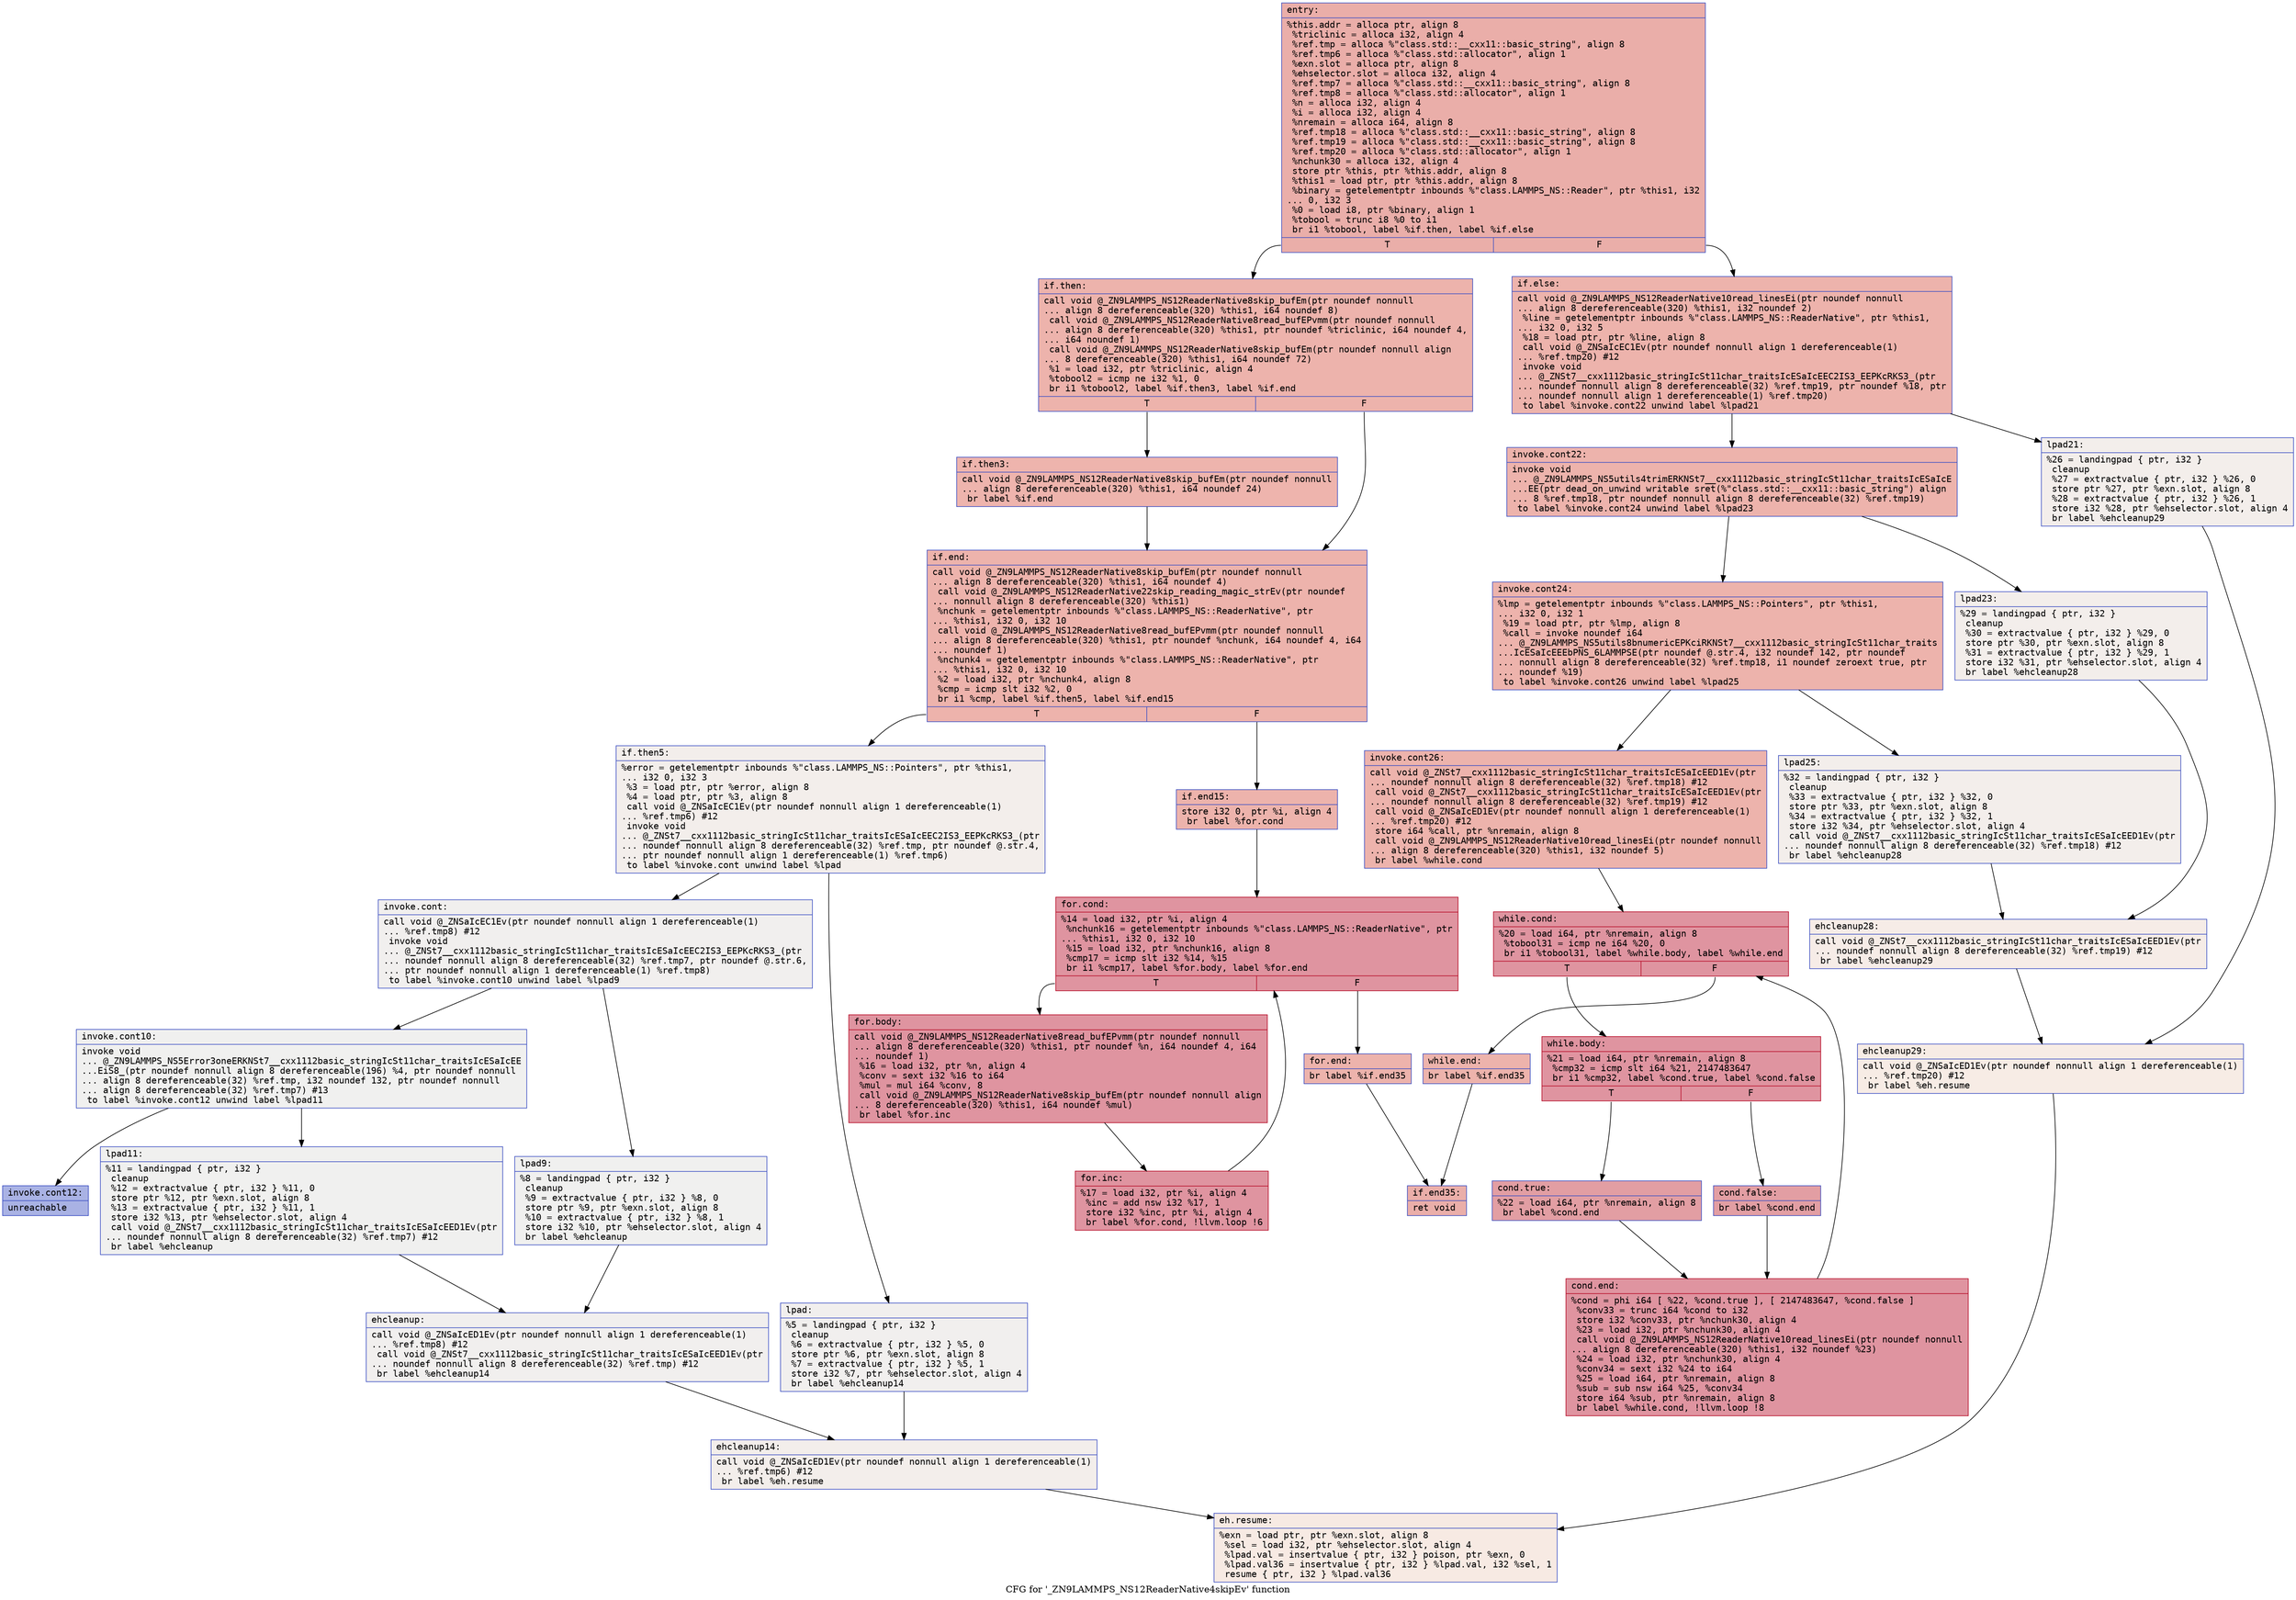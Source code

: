 digraph "CFG for '_ZN9LAMMPS_NS12ReaderNative4skipEv' function" {
	label="CFG for '_ZN9LAMMPS_NS12ReaderNative4skipEv' function";

	Node0x55e98da3a700 [shape=record,color="#3d50c3ff", style=filled, fillcolor="#d0473d70" fontname="Courier",label="{entry:\l|  %this.addr = alloca ptr, align 8\l  %triclinic = alloca i32, align 4\l  %ref.tmp = alloca %\"class.std::__cxx11::basic_string\", align 8\l  %ref.tmp6 = alloca %\"class.std::allocator\", align 1\l  %exn.slot = alloca ptr, align 8\l  %ehselector.slot = alloca i32, align 4\l  %ref.tmp7 = alloca %\"class.std::__cxx11::basic_string\", align 8\l  %ref.tmp8 = alloca %\"class.std::allocator\", align 1\l  %n = alloca i32, align 4\l  %i = alloca i32, align 4\l  %nremain = alloca i64, align 8\l  %ref.tmp18 = alloca %\"class.std::__cxx11::basic_string\", align 8\l  %ref.tmp19 = alloca %\"class.std::__cxx11::basic_string\", align 8\l  %ref.tmp20 = alloca %\"class.std::allocator\", align 1\l  %nchunk30 = alloca i32, align 4\l  store ptr %this, ptr %this.addr, align 8\l  %this1 = load ptr, ptr %this.addr, align 8\l  %binary = getelementptr inbounds %\"class.LAMMPS_NS::Reader\", ptr %this1, i32\l... 0, i32 3\l  %0 = load i8, ptr %binary, align 1\l  %tobool = trunc i8 %0 to i1\l  br i1 %tobool, label %if.then, label %if.else\l|{<s0>T|<s1>F}}"];
	Node0x55e98da3a700:s0 -> Node0x55e98da3b430[tooltip="entry -> if.then\nProbability 50.00%" ];
	Node0x55e98da3a700:s1 -> Node0x55e98da3b4a0[tooltip="entry -> if.else\nProbability 50.00%" ];
	Node0x55e98da3b430 [shape=record,color="#3d50c3ff", style=filled, fillcolor="#d6524470" fontname="Courier",label="{if.then:\l|  call void @_ZN9LAMMPS_NS12ReaderNative8skip_bufEm(ptr noundef nonnull\l... align 8 dereferenceable(320) %this1, i64 noundef 8)\l  call void @_ZN9LAMMPS_NS12ReaderNative8read_bufEPvmm(ptr noundef nonnull\l... align 8 dereferenceable(320) %this1, ptr noundef %triclinic, i64 noundef 4,\l... i64 noundef 1)\l  call void @_ZN9LAMMPS_NS12ReaderNative8skip_bufEm(ptr noundef nonnull align\l... 8 dereferenceable(320) %this1, i64 noundef 72)\l  %1 = load i32, ptr %triclinic, align 4\l  %tobool2 = icmp ne i32 %1, 0\l  br i1 %tobool2, label %if.then3, label %if.end\l|{<s0>T|<s1>F}}"];
	Node0x55e98da3b430:s0 -> Node0x55e98da3bb70[tooltip="if.then -> if.then3\nProbability 62.50%" ];
	Node0x55e98da3b430:s1 -> Node0x55e98da3bbc0[tooltip="if.then -> if.end\nProbability 37.50%" ];
	Node0x55e98da3bb70 [shape=record,color="#3d50c3ff", style=filled, fillcolor="#d8564670" fontname="Courier",label="{if.then3:\l|  call void @_ZN9LAMMPS_NS12ReaderNative8skip_bufEm(ptr noundef nonnull\l... align 8 dereferenceable(320) %this1, i64 noundef 24)\l  br label %if.end\l}"];
	Node0x55e98da3bb70 -> Node0x55e98da3bbc0[tooltip="if.then3 -> if.end\nProbability 100.00%" ];
	Node0x55e98da3bbc0 [shape=record,color="#3d50c3ff", style=filled, fillcolor="#d6524470" fontname="Courier",label="{if.end:\l|  call void @_ZN9LAMMPS_NS12ReaderNative8skip_bufEm(ptr noundef nonnull\l... align 8 dereferenceable(320) %this1, i64 noundef 4)\l  call void @_ZN9LAMMPS_NS12ReaderNative22skip_reading_magic_strEv(ptr noundef\l... nonnull align 8 dereferenceable(320) %this1)\l  %nchunk = getelementptr inbounds %\"class.LAMMPS_NS::ReaderNative\", ptr\l... %this1, i32 0, i32 10\l  call void @_ZN9LAMMPS_NS12ReaderNative8read_bufEPvmm(ptr noundef nonnull\l... align 8 dereferenceable(320) %this1, ptr noundef %nchunk, i64 noundef 4, i64\l... noundef 1)\l  %nchunk4 = getelementptr inbounds %\"class.LAMMPS_NS::ReaderNative\", ptr\l... %this1, i32 0, i32 10\l  %2 = load i32, ptr %nchunk4, align 8\l  %cmp = icmp slt i32 %2, 0\l  br i1 %cmp, label %if.then5, label %if.end15\l|{<s0>T|<s1>F}}"];
	Node0x55e98da3bbc0:s0 -> Node0x55e98da3c720[tooltip="if.end -> if.then5\nProbability 0.00%" ];
	Node0x55e98da3bbc0:s1 -> Node0x55e98da3c770[tooltip="if.end -> if.end15\nProbability 100.00%" ];
	Node0x55e98da3c720 [shape=record,color="#3d50c3ff", style=filled, fillcolor="#e5d8d170" fontname="Courier",label="{if.then5:\l|  %error = getelementptr inbounds %\"class.LAMMPS_NS::Pointers\", ptr %this1,\l... i32 0, i32 3\l  %3 = load ptr, ptr %error, align 8\l  %4 = load ptr, ptr %3, align 8\l  call void @_ZNSaIcEC1Ev(ptr noundef nonnull align 1 dereferenceable(1)\l... %ref.tmp6) #12\l  invoke void\l... @_ZNSt7__cxx1112basic_stringIcSt11char_traitsIcESaIcEEC2IS3_EEPKcRKS3_(ptr\l... noundef nonnull align 8 dereferenceable(32) %ref.tmp, ptr noundef @.str.4,\l... ptr noundef nonnull align 1 dereferenceable(1) %ref.tmp6)\l          to label %invoke.cont unwind label %lpad\l}"];
	Node0x55e98da3c720 -> Node0x55e98da3cc00[tooltip="if.then5 -> invoke.cont\nProbability 50.00%" ];
	Node0x55e98da3c720 -> Node0x55e98da3cc80[tooltip="if.then5 -> lpad\nProbability 50.00%" ];
	Node0x55e98da3cc00 [shape=record,color="#3d50c3ff", style=filled, fillcolor="#e0dbd870" fontname="Courier",label="{invoke.cont:\l|  call void @_ZNSaIcEC1Ev(ptr noundef nonnull align 1 dereferenceable(1)\l... %ref.tmp8) #12\l  invoke void\l... @_ZNSt7__cxx1112basic_stringIcSt11char_traitsIcESaIcEEC2IS3_EEPKcRKS3_(ptr\l... noundef nonnull align 8 dereferenceable(32) %ref.tmp7, ptr noundef @.str.6,\l... ptr noundef nonnull align 1 dereferenceable(1) %ref.tmp8)\l          to label %invoke.cont10 unwind label %lpad9\l}"];
	Node0x55e98da3cc00 -> Node0x55e98da3cfa0[tooltip="invoke.cont -> invoke.cont10\nProbability 50.00%" ];
	Node0x55e98da3cc00 -> Node0x55e98da3cff0[tooltip="invoke.cont -> lpad9\nProbability 50.00%" ];
	Node0x55e98da3cfa0 [shape=record,color="#3d50c3ff", style=filled, fillcolor="#dedcdb70" fontname="Courier",label="{invoke.cont10:\l|  invoke void\l... @_ZN9LAMMPS_NS5Error3oneERKNSt7__cxx1112basic_stringIcSt11char_traitsIcESaIcEE\l...EiS8_(ptr noundef nonnull align 8 dereferenceable(196) %4, ptr noundef nonnull\l... align 8 dereferenceable(32) %ref.tmp, i32 noundef 132, ptr noundef nonnull\l... align 8 dereferenceable(32) %ref.tmp7) #13\l          to label %invoke.cont12 unwind label %lpad11\l}"];
	Node0x55e98da3cfa0 -> Node0x55e98da3cf50[tooltip="invoke.cont10 -> invoke.cont12\nProbability 0.00%" ];
	Node0x55e98da3cfa0 -> Node0x55e98da24fc0[tooltip="invoke.cont10 -> lpad11\nProbability 100.00%" ];
	Node0x55e98da3cf50 [shape=record,color="#3d50c3ff", style=filled, fillcolor="#3d50c370" fontname="Courier",label="{invoke.cont12:\l|  unreachable\l}"];
	Node0x55e98da3cc80 [shape=record,color="#3d50c3ff", style=filled, fillcolor="#e0dbd870" fontname="Courier",label="{lpad:\l|  %5 = landingpad \{ ptr, i32 \}\l          cleanup\l  %6 = extractvalue \{ ptr, i32 \} %5, 0\l  store ptr %6, ptr %exn.slot, align 8\l  %7 = extractvalue \{ ptr, i32 \} %5, 1\l  store i32 %7, ptr %ehselector.slot, align 4\l  br label %ehcleanup14\l}"];
	Node0x55e98da3cc80 -> Node0x55e98da25580[tooltip="lpad -> ehcleanup14\nProbability 100.00%" ];
	Node0x55e98da3cff0 [shape=record,color="#3d50c3ff", style=filled, fillcolor="#dedcdb70" fontname="Courier",label="{lpad9:\l|  %8 = landingpad \{ ptr, i32 \}\l          cleanup\l  %9 = extractvalue \{ ptr, i32 \} %8, 0\l  store ptr %9, ptr %exn.slot, align 8\l  %10 = extractvalue \{ ptr, i32 \} %8, 1\l  store i32 %10, ptr %ehselector.slot, align 4\l  br label %ehcleanup\l}"];
	Node0x55e98da3cff0 -> Node0x55e98da258d0[tooltip="lpad9 -> ehcleanup\nProbability 100.00%" ];
	Node0x55e98da24fc0 [shape=record,color="#3d50c3ff", style=filled, fillcolor="#dedcdb70" fontname="Courier",label="{lpad11:\l|  %11 = landingpad \{ ptr, i32 \}\l          cleanup\l  %12 = extractvalue \{ ptr, i32 \} %11, 0\l  store ptr %12, ptr %exn.slot, align 8\l  %13 = extractvalue \{ ptr, i32 \} %11, 1\l  store i32 %13, ptr %ehselector.slot, align 4\l  call void @_ZNSt7__cxx1112basic_stringIcSt11char_traitsIcESaIcEED1Ev(ptr\l... noundef nonnull align 8 dereferenceable(32) %ref.tmp7) #12\l  br label %ehcleanup\l}"];
	Node0x55e98da24fc0 -> Node0x55e98da258d0[tooltip="lpad11 -> ehcleanup\nProbability 100.00%" ];
	Node0x55e98da258d0 [shape=record,color="#3d50c3ff", style=filled, fillcolor="#e0dbd870" fontname="Courier",label="{ehcleanup:\l|  call void @_ZNSaIcED1Ev(ptr noundef nonnull align 1 dereferenceable(1)\l... %ref.tmp8) #12\l  call void @_ZNSt7__cxx1112basic_stringIcSt11char_traitsIcESaIcEED1Ev(ptr\l... noundef nonnull align 8 dereferenceable(32) %ref.tmp) #12\l  br label %ehcleanup14\l}"];
	Node0x55e98da258d0 -> Node0x55e98da25580[tooltip="ehcleanup -> ehcleanup14\nProbability 100.00%" ];
	Node0x55e98da25580 [shape=record,color="#3d50c3ff", style=filled, fillcolor="#e5d8d170" fontname="Courier",label="{ehcleanup14:\l|  call void @_ZNSaIcED1Ev(ptr noundef nonnull align 1 dereferenceable(1)\l... %ref.tmp6) #12\l  br label %eh.resume\l}"];
	Node0x55e98da25580 -> Node0x55e98da26180[tooltip="ehcleanup14 -> eh.resume\nProbability 100.00%" ];
	Node0x55e98da3c770 [shape=record,color="#3d50c3ff", style=filled, fillcolor="#d6524470" fontname="Courier",label="{if.end15:\l|  store i32 0, ptr %i, align 4\l  br label %for.cond\l}"];
	Node0x55e98da3c770 -> Node0x55e98da262e0[tooltip="if.end15 -> for.cond\nProbability 100.00%" ];
	Node0x55e98da262e0 [shape=record,color="#b70d28ff", style=filled, fillcolor="#b70d2870" fontname="Courier",label="{for.cond:\l|  %14 = load i32, ptr %i, align 4\l  %nchunk16 = getelementptr inbounds %\"class.LAMMPS_NS::ReaderNative\", ptr\l... %this1, i32 0, i32 10\l  %15 = load i32, ptr %nchunk16, align 8\l  %cmp17 = icmp slt i32 %14, %15\l  br i1 %cmp17, label %for.body, label %for.end\l|{<s0>T|<s1>F}}"];
	Node0x55e98da262e0:s0 -> Node0x55e98da26650[tooltip="for.cond -> for.body\nProbability 96.88%" ];
	Node0x55e98da262e0:s1 -> Node0x55e98da266d0[tooltip="for.cond -> for.end\nProbability 3.12%" ];
	Node0x55e98da26650 [shape=record,color="#b70d28ff", style=filled, fillcolor="#b70d2870" fontname="Courier",label="{for.body:\l|  call void @_ZN9LAMMPS_NS12ReaderNative8read_bufEPvmm(ptr noundef nonnull\l... align 8 dereferenceable(320) %this1, ptr noundef %n, i64 noundef 4, i64\l... noundef 1)\l  %16 = load i32, ptr %n, align 4\l  %conv = sext i32 %16 to i64\l  %mul = mul i64 %conv, 8\l  call void @_ZN9LAMMPS_NS12ReaderNative8skip_bufEm(ptr noundef nonnull align\l... 8 dereferenceable(320) %this1, i64 noundef %mul)\l  br label %for.inc\l}"];
	Node0x55e98da26650 -> Node0x55e98da26cb0[tooltip="for.body -> for.inc\nProbability 100.00%" ];
	Node0x55e98da26cb0 [shape=record,color="#b70d28ff", style=filled, fillcolor="#b70d2870" fontname="Courier",label="{for.inc:\l|  %17 = load i32, ptr %i, align 4\l  %inc = add nsw i32 %17, 1\l  store i32 %inc, ptr %i, align 4\l  br label %for.cond, !llvm.loop !6\l}"];
	Node0x55e98da26cb0 -> Node0x55e98da262e0[tooltip="for.inc -> for.cond\nProbability 100.00%" ];
	Node0x55e98da266d0 [shape=record,color="#3d50c3ff", style=filled, fillcolor="#d6524470" fontname="Courier",label="{for.end:\l|  br label %if.end35\l}"];
	Node0x55e98da266d0 -> Node0x55e98da41980[tooltip="for.end -> if.end35\nProbability 100.00%" ];
	Node0x55e98da3b4a0 [shape=record,color="#3d50c3ff", style=filled, fillcolor="#d6524470" fontname="Courier",label="{if.else:\l|  call void @_ZN9LAMMPS_NS12ReaderNative10read_linesEi(ptr noundef nonnull\l... align 8 dereferenceable(320) %this1, i32 noundef 2)\l  %line = getelementptr inbounds %\"class.LAMMPS_NS::ReaderNative\", ptr %this1,\l... i32 0, i32 5\l  %18 = load ptr, ptr %line, align 8\l  call void @_ZNSaIcEC1Ev(ptr noundef nonnull align 1 dereferenceable(1)\l... %ref.tmp20) #12\l  invoke void\l... @_ZNSt7__cxx1112basic_stringIcSt11char_traitsIcESaIcEEC2IS3_EEPKcRKS3_(ptr\l... noundef nonnull align 8 dereferenceable(32) %ref.tmp19, ptr noundef %18, ptr\l... noundef nonnull align 1 dereferenceable(1) %ref.tmp20)\l          to label %invoke.cont22 unwind label %lpad21\l}"];
	Node0x55e98da3b4a0 -> Node0x55e98da41eb0[tooltip="if.else -> invoke.cont22\nProbability 100.00%" ];
	Node0x55e98da3b4a0 -> Node0x55e98da41f00[tooltip="if.else -> lpad21\nProbability 0.00%" ];
	Node0x55e98da41eb0 [shape=record,color="#3d50c3ff", style=filled, fillcolor="#d6524470" fontname="Courier",label="{invoke.cont22:\l|  invoke void\l... @_ZN9LAMMPS_NS5utils4trimERKNSt7__cxx1112basic_stringIcSt11char_traitsIcESaIcE\l...EE(ptr dead_on_unwind writable sret(%\"class.std::__cxx11::basic_string\") align\l... 8 %ref.tmp18, ptr noundef nonnull align 8 dereferenceable(32) %ref.tmp19)\l          to label %invoke.cont24 unwind label %lpad23\l}"];
	Node0x55e98da41eb0 -> Node0x55e98da41e60[tooltip="invoke.cont22 -> invoke.cont24\nProbability 100.00%" ];
	Node0x55e98da41eb0 -> Node0x55e98da42130[tooltip="invoke.cont22 -> lpad23\nProbability 0.00%" ];
	Node0x55e98da41e60 [shape=record,color="#3d50c3ff", style=filled, fillcolor="#d6524470" fontname="Courier",label="{invoke.cont24:\l|  %lmp = getelementptr inbounds %\"class.LAMMPS_NS::Pointers\", ptr %this1,\l... i32 0, i32 1\l  %19 = load ptr, ptr %lmp, align 8\l  %call = invoke noundef i64\l... @_ZN9LAMMPS_NS5utils8bnumericEPKciRKNSt7__cxx1112basic_stringIcSt11char_traits\l...IcESaIcEEEbPNS_6LAMMPSE(ptr noundef @.str.4, i32 noundef 142, ptr noundef\l... nonnull align 8 dereferenceable(32) %ref.tmp18, i1 noundef zeroext true, ptr\l... noundef %19)\l          to label %invoke.cont26 unwind label %lpad25\l}"];
	Node0x55e98da41e60 -> Node0x55e98da42590[tooltip="invoke.cont24 -> invoke.cont26\nProbability 100.00%" ];
	Node0x55e98da41e60 -> Node0x55e98da42610[tooltip="invoke.cont24 -> lpad25\nProbability 0.00%" ];
	Node0x55e98da42590 [shape=record,color="#3d50c3ff", style=filled, fillcolor="#d6524470" fontname="Courier",label="{invoke.cont26:\l|  call void @_ZNSt7__cxx1112basic_stringIcSt11char_traitsIcESaIcEED1Ev(ptr\l... noundef nonnull align 8 dereferenceable(32) %ref.tmp18) #12\l  call void @_ZNSt7__cxx1112basic_stringIcSt11char_traitsIcESaIcEED1Ev(ptr\l... noundef nonnull align 8 dereferenceable(32) %ref.tmp19) #12\l  call void @_ZNSaIcED1Ev(ptr noundef nonnull align 1 dereferenceable(1)\l... %ref.tmp20) #12\l  store i64 %call, ptr %nremain, align 8\l  call void @_ZN9LAMMPS_NS12ReaderNative10read_linesEi(ptr noundef nonnull\l... align 8 dereferenceable(320) %this1, i32 noundef 5)\l  br label %while.cond\l}"];
	Node0x55e98da42590 -> Node0x55e98da42df0[tooltip="invoke.cont26 -> while.cond\nProbability 100.00%" ];
	Node0x55e98da42df0 [shape=record,color="#b70d28ff", style=filled, fillcolor="#b70d2870" fontname="Courier",label="{while.cond:\l|  %20 = load i64, ptr %nremain, align 8\l  %tobool31 = icmp ne i64 %20, 0\l  br i1 %tobool31, label %while.body, label %while.end\l|{<s0>T|<s1>F}}"];
	Node0x55e98da42df0:s0 -> Node0x55e98da42f80[tooltip="while.cond -> while.body\nProbability 96.88%" ];
	Node0x55e98da42df0:s1 -> Node0x55e98da43000[tooltip="while.cond -> while.end\nProbability 3.12%" ];
	Node0x55e98da42f80 [shape=record,color="#b70d28ff", style=filled, fillcolor="#b70d2870" fontname="Courier",label="{while.body:\l|  %21 = load i64, ptr %nremain, align 8\l  %cmp32 = icmp slt i64 %21, 2147483647\l  br i1 %cmp32, label %cond.true, label %cond.false\l|{<s0>T|<s1>F}}"];
	Node0x55e98da42f80:s0 -> Node0x55e98da43270[tooltip="while.body -> cond.true\nProbability 50.00%" ];
	Node0x55e98da42f80:s1 -> Node0x55e98da432f0[tooltip="while.body -> cond.false\nProbability 50.00%" ];
	Node0x55e98da43270 [shape=record,color="#3d50c3ff", style=filled, fillcolor="#be242e70" fontname="Courier",label="{cond.true:\l|  %22 = load i64, ptr %nremain, align 8\l  br label %cond.end\l}"];
	Node0x55e98da43270 -> Node0x55e98da43500[tooltip="cond.true -> cond.end\nProbability 100.00%" ];
	Node0x55e98da432f0 [shape=record,color="#3d50c3ff", style=filled, fillcolor="#be242e70" fontname="Courier",label="{cond.false:\l|  br label %cond.end\l}"];
	Node0x55e98da432f0 -> Node0x55e98da43500[tooltip="cond.false -> cond.end\nProbability 100.00%" ];
	Node0x55e98da43500 [shape=record,color="#b70d28ff", style=filled, fillcolor="#b70d2870" fontname="Courier",label="{cond.end:\l|  %cond = phi i64 [ %22, %cond.true ], [ 2147483647, %cond.false ]\l  %conv33 = trunc i64 %cond to i32\l  store i32 %conv33, ptr %nchunk30, align 4\l  %23 = load i32, ptr %nchunk30, align 4\l  call void @_ZN9LAMMPS_NS12ReaderNative10read_linesEi(ptr noundef nonnull\l... align 8 dereferenceable(320) %this1, i32 noundef %23)\l  %24 = load i32, ptr %nchunk30, align 4\l  %conv34 = sext i32 %24 to i64\l  %25 = load i64, ptr %nremain, align 8\l  %sub = sub nsw i64 %25, %conv34\l  store i64 %sub, ptr %nremain, align 8\l  br label %while.cond, !llvm.loop !8\l}"];
	Node0x55e98da43500 -> Node0x55e98da42df0[tooltip="cond.end -> while.cond\nProbability 100.00%" ];
	Node0x55e98da41f00 [shape=record,color="#3d50c3ff", style=filled, fillcolor="#e5d8d170" fontname="Courier",label="{lpad21:\l|  %26 = landingpad \{ ptr, i32 \}\l          cleanup\l  %27 = extractvalue \{ ptr, i32 \} %26, 0\l  store ptr %27, ptr %exn.slot, align 8\l  %28 = extractvalue \{ ptr, i32 \} %26, 1\l  store i32 %28, ptr %ehselector.slot, align 4\l  br label %ehcleanup29\l}"];
	Node0x55e98da41f00 -> Node0x55e98da43f80[tooltip="lpad21 -> ehcleanup29\nProbability 100.00%" ];
	Node0x55e98da42130 [shape=record,color="#3d50c3ff", style=filled, fillcolor="#e5d8d170" fontname="Courier",label="{lpad23:\l|  %29 = landingpad \{ ptr, i32 \}\l          cleanup\l  %30 = extractvalue \{ ptr, i32 \} %29, 0\l  store ptr %30, ptr %exn.slot, align 8\l  %31 = extractvalue \{ ptr, i32 \} %29, 1\l  store i32 %31, ptr %ehselector.slot, align 4\l  br label %ehcleanup28\l}"];
	Node0x55e98da42130 -> Node0x55e98da44350[tooltip="lpad23 -> ehcleanup28\nProbability 100.00%" ];
	Node0x55e98da42610 [shape=record,color="#3d50c3ff", style=filled, fillcolor="#e5d8d170" fontname="Courier",label="{lpad25:\l|  %32 = landingpad \{ ptr, i32 \}\l          cleanup\l  %33 = extractvalue \{ ptr, i32 \} %32, 0\l  store ptr %33, ptr %exn.slot, align 8\l  %34 = extractvalue \{ ptr, i32 \} %32, 1\l  store i32 %34, ptr %ehselector.slot, align 4\l  call void @_ZNSt7__cxx1112basic_stringIcSt11char_traitsIcESaIcEED1Ev(ptr\l... noundef nonnull align 8 dereferenceable(32) %ref.tmp18) #12\l  br label %ehcleanup28\l}"];
	Node0x55e98da42610 -> Node0x55e98da44350[tooltip="lpad25 -> ehcleanup28\nProbability 100.00%" ];
	Node0x55e98da44350 [shape=record,color="#3d50c3ff", style=filled, fillcolor="#ead5c970" fontname="Courier",label="{ehcleanup28:\l|  call void @_ZNSt7__cxx1112basic_stringIcSt11char_traitsIcESaIcEED1Ev(ptr\l... noundef nonnull align 8 dereferenceable(32) %ref.tmp19) #12\l  br label %ehcleanup29\l}"];
	Node0x55e98da44350 -> Node0x55e98da43f80[tooltip="ehcleanup28 -> ehcleanup29\nProbability 100.00%" ];
	Node0x55e98da43f80 [shape=record,color="#3d50c3ff", style=filled, fillcolor="#ecd3c570" fontname="Courier",label="{ehcleanup29:\l|  call void @_ZNSaIcED1Ev(ptr noundef nonnull align 1 dereferenceable(1)\l... %ref.tmp20) #12\l  br label %eh.resume\l}"];
	Node0x55e98da43f80 -> Node0x55e98da26180[tooltip="ehcleanup29 -> eh.resume\nProbability 100.00%" ];
	Node0x55e98da43000 [shape=record,color="#3d50c3ff", style=filled, fillcolor="#d6524470" fontname="Courier",label="{while.end:\l|  br label %if.end35\l}"];
	Node0x55e98da43000 -> Node0x55e98da41980[tooltip="while.end -> if.end35\nProbability 100.00%" ];
	Node0x55e98da41980 [shape=record,color="#3d50c3ff", style=filled, fillcolor="#d0473d70" fontname="Courier",label="{if.end35:\l|  ret void\l}"];
	Node0x55e98da26180 [shape=record,color="#3d50c3ff", style=filled, fillcolor="#eed0c070" fontname="Courier",label="{eh.resume:\l|  %exn = load ptr, ptr %exn.slot, align 8\l  %sel = load i32, ptr %ehselector.slot, align 4\l  %lpad.val = insertvalue \{ ptr, i32 \} poison, ptr %exn, 0\l  %lpad.val36 = insertvalue \{ ptr, i32 \} %lpad.val, i32 %sel, 1\l  resume \{ ptr, i32 \} %lpad.val36\l}"];
}
